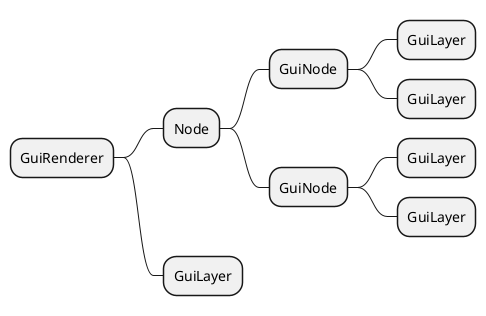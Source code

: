 @startmindmap sceneLayoutGUI
* GuiRenderer
** Node
*** GuiNode
**** GuiLayer
**** GuiLayer
*** GuiNode
**** GuiLayer
**** GuiLayer
** GuiLayer
@endmindmap